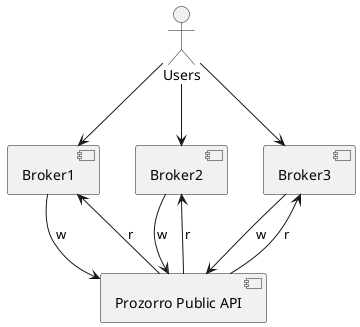 @startuml

actor Users


component Broker1
component Broker2
component Broker3


Users --> Broker1
Users --> Broker2
Users --> Broker3

component "Prozorro Public API" as ProzorroAPI

Broker1 --> ProzorroAPI: w
Broker2 --> ProzorroAPI: w
Broker3 --> ProzorroAPI: w


Broker1 <-- ProzorroAPI: r
Broker2 <-- ProzorroAPI: r
Broker3 <-- ProzorroAPI: r




@enduml
